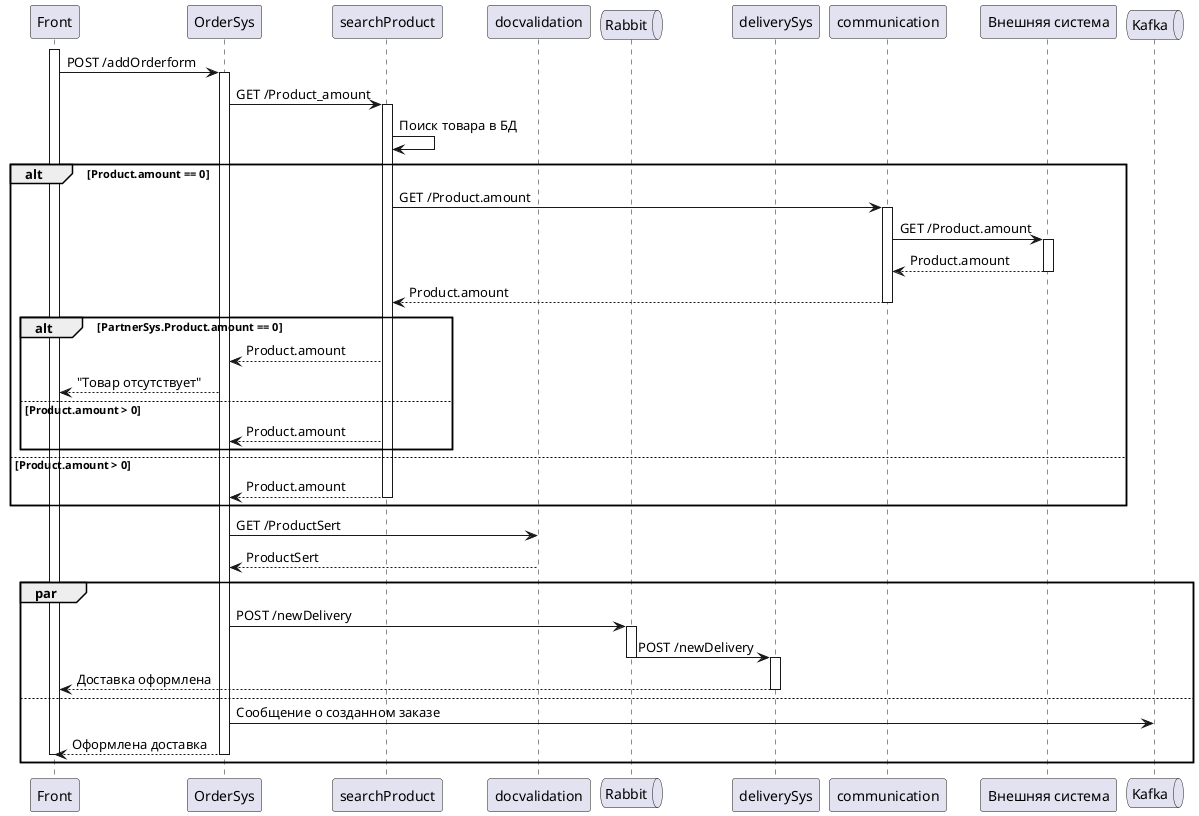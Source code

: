 @startuml
participant Front
participant OrderSys
participant searchProduct
participant docvalidation
queue Rabbit
participant deliverySys
participant communication
participant PartnerSys as "Внешняя система"
queue Kafka


activate Front
Front -> OrderSys : POST /addOrderform
activate OrderSys
OrderSys -> searchProduct : GET /Product_amount
activate searchProduct
searchProduct -> searchProduct : Поиск товара в БД

alt Product.amount == 0
searchProduct -> communication : GET /Product.amount
activate communication
communication -> PartnerSys : GET /Product.amount
activate PartnerSys
PartnerSys --> communication : Product.amount
deactivate PartnerSys
communication --> searchProduct : Product.amount
deactivate communication

alt PartnerSys.Product.amount == 0
searchProduct --> OrderSys : Product.amount
OrderSys --> Front : "Товар отсутствует"
else Product.amount > 0
searchProduct --> OrderSys : Product.amount
end

else Product.amount > 0
searchProduct --> OrderSys : Product.amount
deactivate searchProduct
end

OrderSys -> docvalidation : GET /ProductSert
docvalidation --> OrderSys : ProductSert

par
OrderSys -> Rabbit : POST /newDelivery
activate Rabbit
Rabbit -> deliverySys : POST /newDelivery
deactivate Rabbit
activate deliverySys
deliverySys --> Front : Доставка оформлена
deactivate deliverySys
else
OrderSys -> Kafka : Сообщение о созданном заказе
OrderSys --> Front : Оформлена доставка
deactivate OrderSys
deactivate Front
end

@enduml